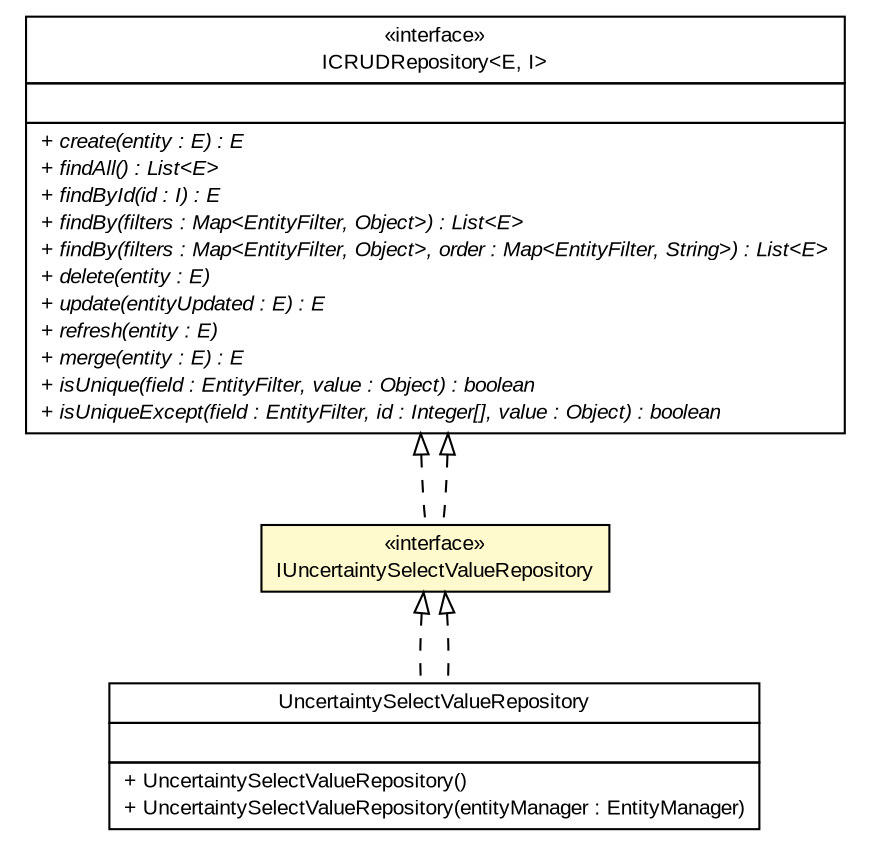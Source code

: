#!/usr/local/bin/dot
#
# Class diagram 
# Generated by UMLGraph version R5_6-24-gf6e263 (http://www.umlgraph.org/)
#

digraph G {
	edge [fontname="arial",fontsize=10,labelfontname="arial",labelfontsize=10];
	node [fontname="arial",fontsize=10,shape=plaintext];
	nodesep=0.25;
	ranksep=0.5;
	// gov.sandia.cf.dao.ICRUDRepository<E, I>
	c206262 [label=<<table title="gov.sandia.cf.dao.ICRUDRepository" border="0" cellborder="1" cellspacing="0" cellpadding="2" port="p" href="./ICRUDRepository.html">
		<tr><td><table border="0" cellspacing="0" cellpadding="1">
<tr><td align="center" balign="center"> &#171;interface&#187; </td></tr>
<tr><td align="center" balign="center"> ICRUDRepository&lt;E, I&gt; </td></tr>
		</table></td></tr>
		<tr><td><table border="0" cellspacing="0" cellpadding="1">
<tr><td align="left" balign="left">  </td></tr>
		</table></td></tr>
		<tr><td><table border="0" cellspacing="0" cellpadding="1">
<tr><td align="left" balign="left"><font face="arial italic" point-size="10.0"> + create(entity : E) : E </font></td></tr>
<tr><td align="left" balign="left"><font face="arial italic" point-size="10.0"> + findAll() : List&lt;E&gt; </font></td></tr>
<tr><td align="left" balign="left"><font face="arial italic" point-size="10.0"> + findById(id : I) : E </font></td></tr>
<tr><td align="left" balign="left"><font face="arial italic" point-size="10.0"> + findBy(filters : Map&lt;EntityFilter, Object&gt;) : List&lt;E&gt; </font></td></tr>
<tr><td align="left" balign="left"><font face="arial italic" point-size="10.0"> + findBy(filters : Map&lt;EntityFilter, Object&gt;, order : Map&lt;EntityFilter, String&gt;) : List&lt;E&gt; </font></td></tr>
<tr><td align="left" balign="left"><font face="arial italic" point-size="10.0"> + delete(entity : E) </font></td></tr>
<tr><td align="left" balign="left"><font face="arial italic" point-size="10.0"> + update(entityUpdated : E) : E </font></td></tr>
<tr><td align="left" balign="left"><font face="arial italic" point-size="10.0"> + refresh(entity : E) </font></td></tr>
<tr><td align="left" balign="left"><font face="arial italic" point-size="10.0"> + merge(entity : E) : E </font></td></tr>
<tr><td align="left" balign="left"><font face="arial italic" point-size="10.0"> + isUnique(field : EntityFilter, value : Object) : boolean </font></td></tr>
<tr><td align="left" balign="left"><font face="arial italic" point-size="10.0"> + isUniqueExcept(field : EntityFilter, id : Integer[], value : Object) : boolean </font></td></tr>
		</table></td></tr>
		</table>>, URL="./ICRUDRepository.html", fontname="arial", fontcolor="black", fontsize=10.0];
	// gov.sandia.cf.dao.impl.UncertaintySelectValueRepository
	c206333 [label=<<table title="gov.sandia.cf.dao.impl.UncertaintySelectValueRepository" border="0" cellborder="1" cellspacing="0" cellpadding="2" port="p" href="./impl/UncertaintySelectValueRepository.html">
		<tr><td><table border="0" cellspacing="0" cellpadding="1">
<tr><td align="center" balign="center"> UncertaintySelectValueRepository </td></tr>
		</table></td></tr>
		<tr><td><table border="0" cellspacing="0" cellpadding="1">
<tr><td align="left" balign="left">  </td></tr>
		</table></td></tr>
		<tr><td><table border="0" cellspacing="0" cellpadding="1">
<tr><td align="left" balign="left"> + UncertaintySelectValueRepository() </td></tr>
<tr><td align="left" balign="left"> + UncertaintySelectValueRepository(entityManager : EntityManager) </td></tr>
		</table></td></tr>
		</table>>, URL="./impl/UncertaintySelectValueRepository.html", fontname="arial", fontcolor="black", fontsize=10.0];
	// gov.sandia.cf.dao.IUncertaintySelectValueRepository
	c206380 [label=<<table title="gov.sandia.cf.dao.IUncertaintySelectValueRepository" border="0" cellborder="1" cellspacing="0" cellpadding="2" port="p" bgcolor="lemonChiffon" href="./IUncertaintySelectValueRepository.html">
		<tr><td><table border="0" cellspacing="0" cellpadding="1">
<tr><td align="center" balign="center"> &#171;interface&#187; </td></tr>
<tr><td align="center" balign="center"> IUncertaintySelectValueRepository </td></tr>
		</table></td></tr>
		</table>>, URL="./IUncertaintySelectValueRepository.html", fontname="arial", fontcolor="black", fontsize=10.0];
	//gov.sandia.cf.dao.impl.UncertaintySelectValueRepository implements gov.sandia.cf.dao.IUncertaintySelectValueRepository
	c206380:p -> c206333:p [dir=back,arrowtail=empty,style=dashed];
	//gov.sandia.cf.dao.IUncertaintySelectValueRepository implements gov.sandia.cf.dao.ICRUDRepository<E, I>
	c206262:p -> c206380:p [dir=back,arrowtail=empty,style=dashed];
	//gov.sandia.cf.dao.IUncertaintySelectValueRepository implements gov.sandia.cf.dao.ICRUDRepository<E, I>
	c206262:p -> c206380:p [dir=back,arrowtail=empty,style=dashed];
	//gov.sandia.cf.dao.impl.UncertaintySelectValueRepository implements gov.sandia.cf.dao.IUncertaintySelectValueRepository
	c206380:p -> c206333:p [dir=back,arrowtail=empty,style=dashed];
}


